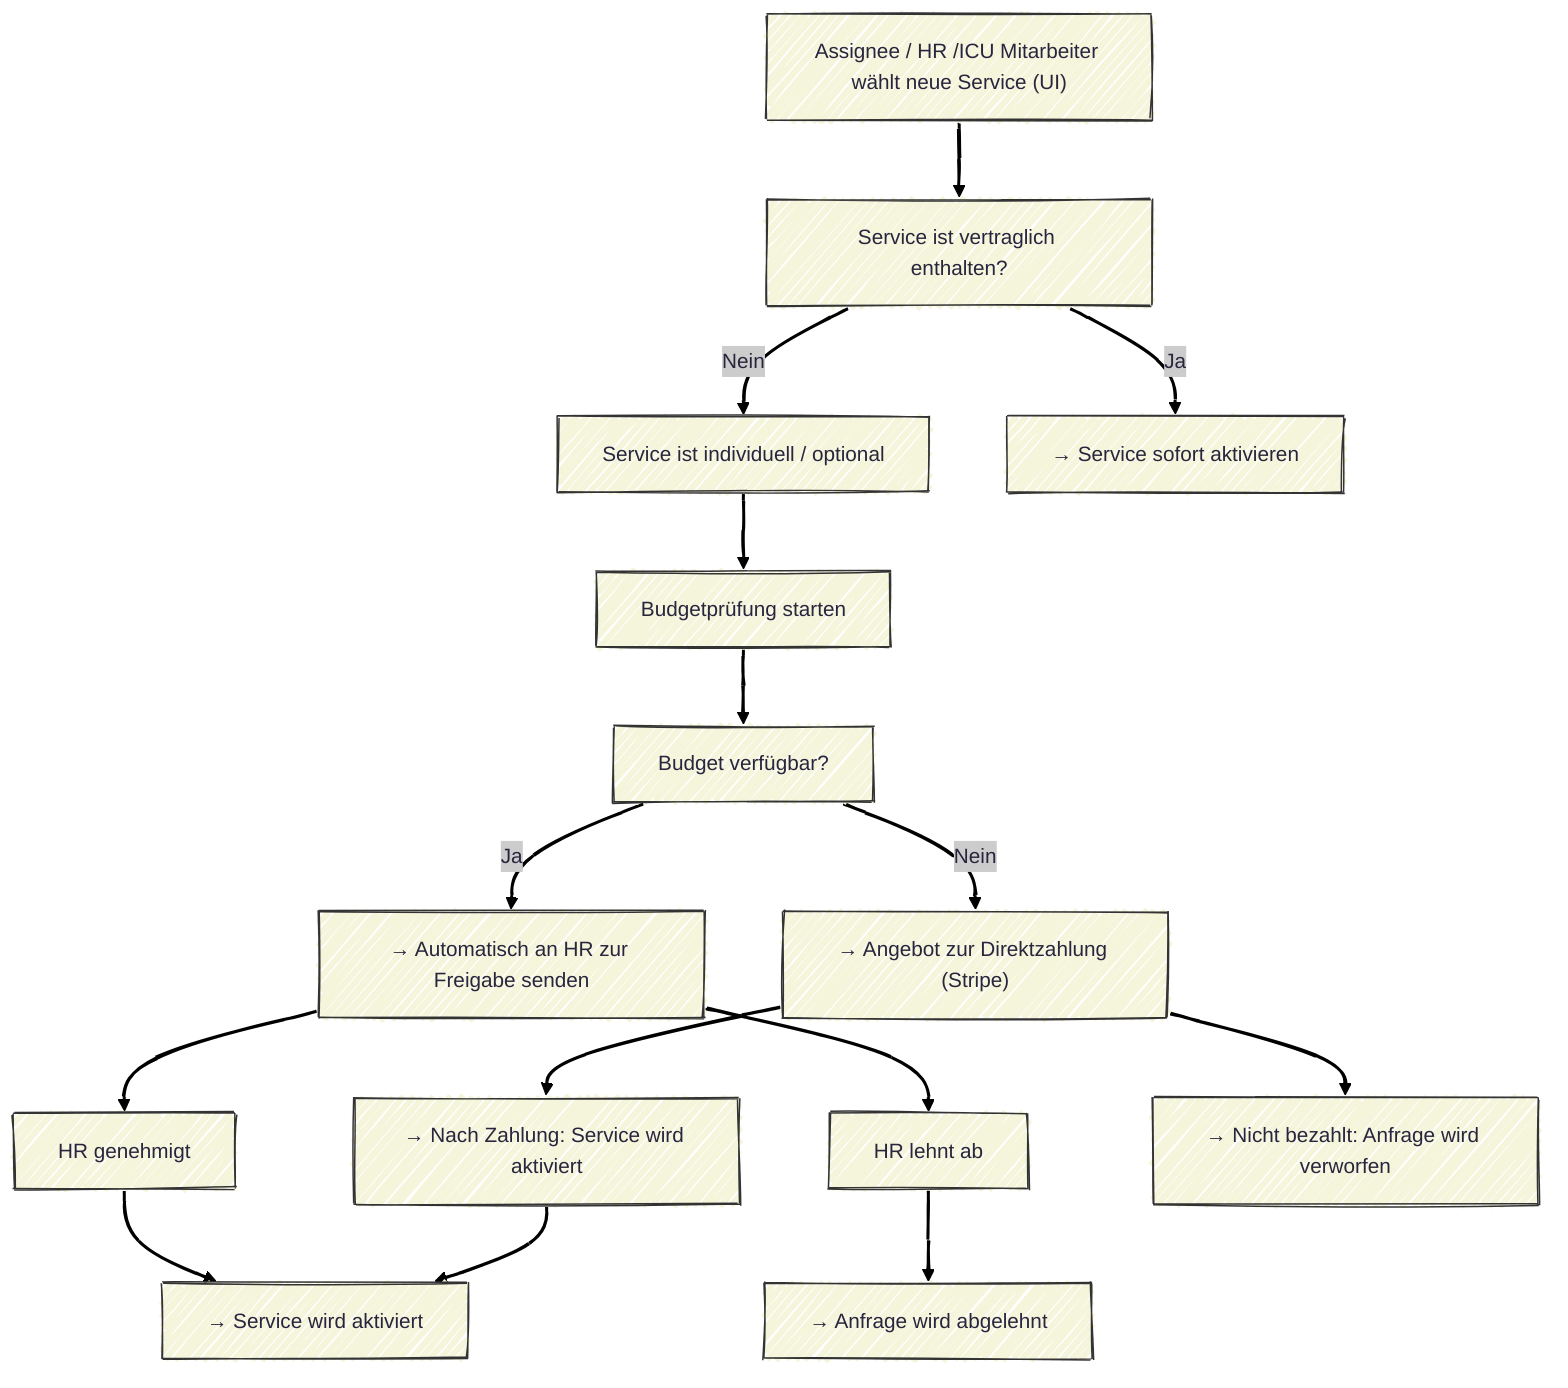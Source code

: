 ---
config:
  theme: redux
  look: handDrawn
---
flowchart TD
  A["Assignee / HR /ICU Mitarbeiter wählt neue Service (UI)"]
  B1["Service ist vertraglich enthalten?"]
  B2["Service ist individuell / optional"]
  C1["→ Service sofort aktivieren"]
  C2["Budgetprüfung starten"]
  D["Budget verfügbar?"]
  E1["→ Automatisch an HR zur Freigabe senden"]
  E2["→ Angebot zur Direktzahlung (Stripe)"]
  F1["HR genehmigt"]
  F2["HR lehnt ab"]
  G1["→ Service wird aktiviert"]
  G2["→ Anfrage wird abgelehnt"]
  H1["→ Nach Zahlung: Service wird aktiviert"]
  H2["→ Nicht bezahlt: Anfrage wird verworfen"]
  A --> B1
  B1 -- Ja --> C1
  B1 -- Nein --> B2
  B2 --> C2
  C2 --> D
  D -- Ja --> E1
  D -- Nein --> E2
  E1 --> F1
  E1 --> F2
  F1 --> G1
  F2 --> G2
  E2 --> H1
  H1 --> G1
  E2 --> H2
  classDef step fill:#F5F5DC,stroke:#333,stroke-width:1px;
  class A,B1,B2,C1,C2,D,E1,E2,F1,F2,G1,G2,H1,H2 step;